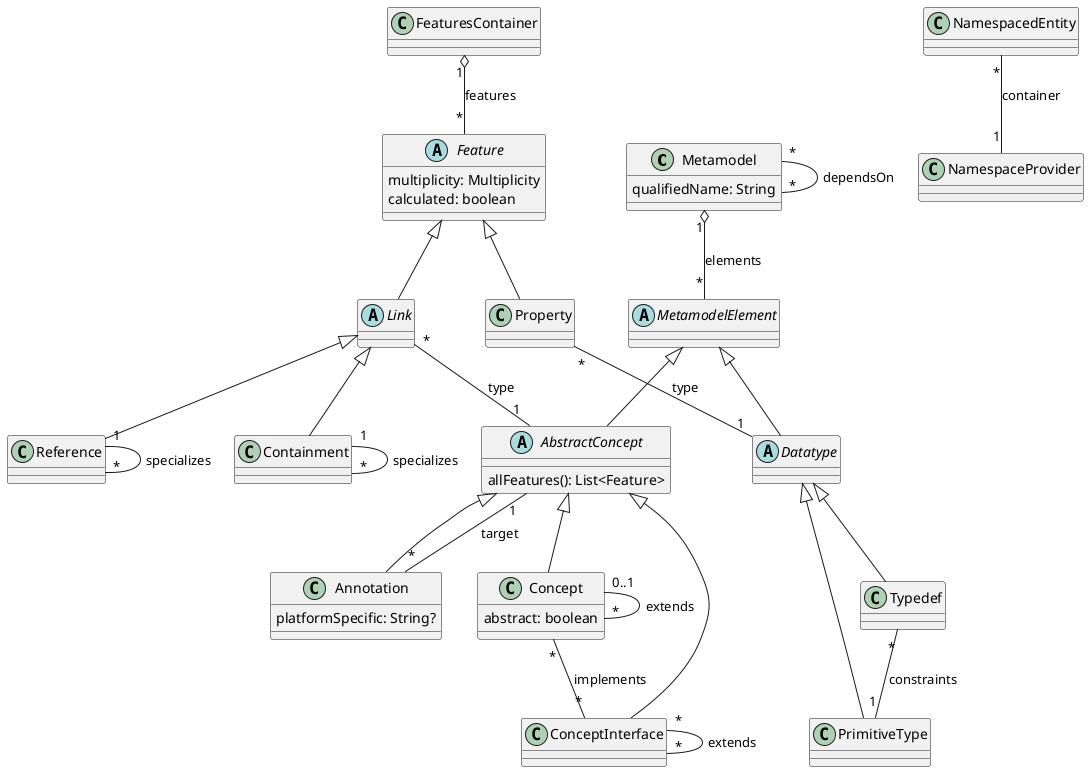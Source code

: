 @startuml

' classes

class Metamodel  {
  qualifiedName: String
}

class Concept extends AbstractConcept {
  abstract: boolean
}

class ConceptInterface extends AbstractConcept

class PrimitiveType extends Datatype

class Typedef extends Datatype

class Annotation extends AbstractConcept  {
  platformSpecific: String?
}

class Containment extends Link

class Reference extends Link

class Property extends Feature

' Abstract classes

abstract class MetamodelElement

abstract class AbstractConcept extends MetamodelElement {
  allFeatures(): List<Feature>
}

abstract class Datatype extends MetamodelElement

abstract class Feature {
  multiplicity: Multiplicity
  calculated: boolean
}

abstract class Link extends Feature {
}

' Relations

Metamodel "1" o-- "*" MetamodelElement: elements
Metamodel "*" -- "*" Metamodel: dependsOn

Concept "0..1" -- "*" Concept: extends
Concept "*" -- "*" ConceptInterface: implements

ConceptInterface "*" -- "*" ConceptInterface: extends

Annotation "*" -- "1" AbstractConcept: target

Containment "1" -- "*" Containment: specializes

Reference "1" -- "*" Reference: specializes

Property "*" -- "1" Datatype: type

Link "*" -- "1" AbstractConcept: type

NamespacedEntity "*" -- "1" NamespaceProvider: container

FeaturesContainer "1" o-- "*" Feature: features

Typedef "*" -- "1" PrimitiveType: constraints

@enduml